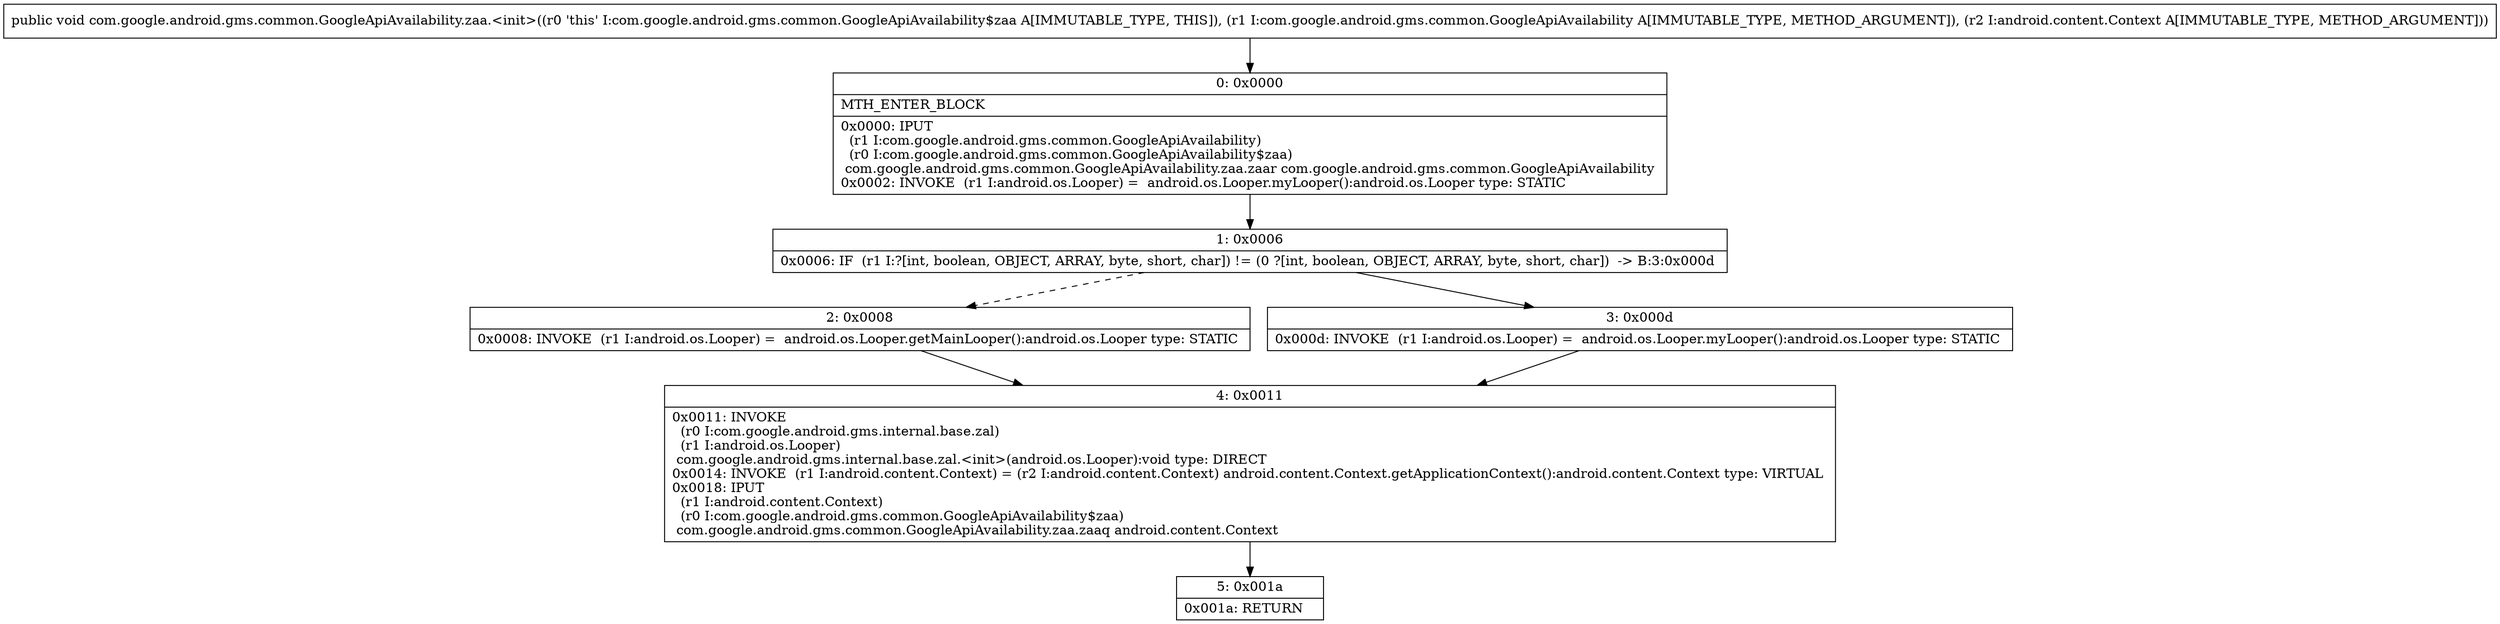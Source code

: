 digraph "CFG forcom.google.android.gms.common.GoogleApiAvailability.zaa.\<init\>(Lcom\/google\/android\/gms\/common\/GoogleApiAvailability;Landroid\/content\/Context;)V" {
Node_0 [shape=record,label="{0\:\ 0x0000|MTH_ENTER_BLOCK\l|0x0000: IPUT  \l  (r1 I:com.google.android.gms.common.GoogleApiAvailability)\l  (r0 I:com.google.android.gms.common.GoogleApiAvailability$zaa)\l com.google.android.gms.common.GoogleApiAvailability.zaa.zaar com.google.android.gms.common.GoogleApiAvailability \l0x0002: INVOKE  (r1 I:android.os.Looper) =  android.os.Looper.myLooper():android.os.Looper type: STATIC \l}"];
Node_1 [shape=record,label="{1\:\ 0x0006|0x0006: IF  (r1 I:?[int, boolean, OBJECT, ARRAY, byte, short, char]) != (0 ?[int, boolean, OBJECT, ARRAY, byte, short, char])  \-\> B:3:0x000d \l}"];
Node_2 [shape=record,label="{2\:\ 0x0008|0x0008: INVOKE  (r1 I:android.os.Looper) =  android.os.Looper.getMainLooper():android.os.Looper type: STATIC \l}"];
Node_3 [shape=record,label="{3\:\ 0x000d|0x000d: INVOKE  (r1 I:android.os.Looper) =  android.os.Looper.myLooper():android.os.Looper type: STATIC \l}"];
Node_4 [shape=record,label="{4\:\ 0x0011|0x0011: INVOKE  \l  (r0 I:com.google.android.gms.internal.base.zal)\l  (r1 I:android.os.Looper)\l com.google.android.gms.internal.base.zal.\<init\>(android.os.Looper):void type: DIRECT \l0x0014: INVOKE  (r1 I:android.content.Context) = (r2 I:android.content.Context) android.content.Context.getApplicationContext():android.content.Context type: VIRTUAL \l0x0018: IPUT  \l  (r1 I:android.content.Context)\l  (r0 I:com.google.android.gms.common.GoogleApiAvailability$zaa)\l com.google.android.gms.common.GoogleApiAvailability.zaa.zaaq android.content.Context \l}"];
Node_5 [shape=record,label="{5\:\ 0x001a|0x001a: RETURN   \l}"];
MethodNode[shape=record,label="{public void com.google.android.gms.common.GoogleApiAvailability.zaa.\<init\>((r0 'this' I:com.google.android.gms.common.GoogleApiAvailability$zaa A[IMMUTABLE_TYPE, THIS]), (r1 I:com.google.android.gms.common.GoogleApiAvailability A[IMMUTABLE_TYPE, METHOD_ARGUMENT]), (r2 I:android.content.Context A[IMMUTABLE_TYPE, METHOD_ARGUMENT])) }"];
MethodNode -> Node_0;
Node_0 -> Node_1;
Node_1 -> Node_2[style=dashed];
Node_1 -> Node_3;
Node_2 -> Node_4;
Node_3 -> Node_4;
Node_4 -> Node_5;
}

